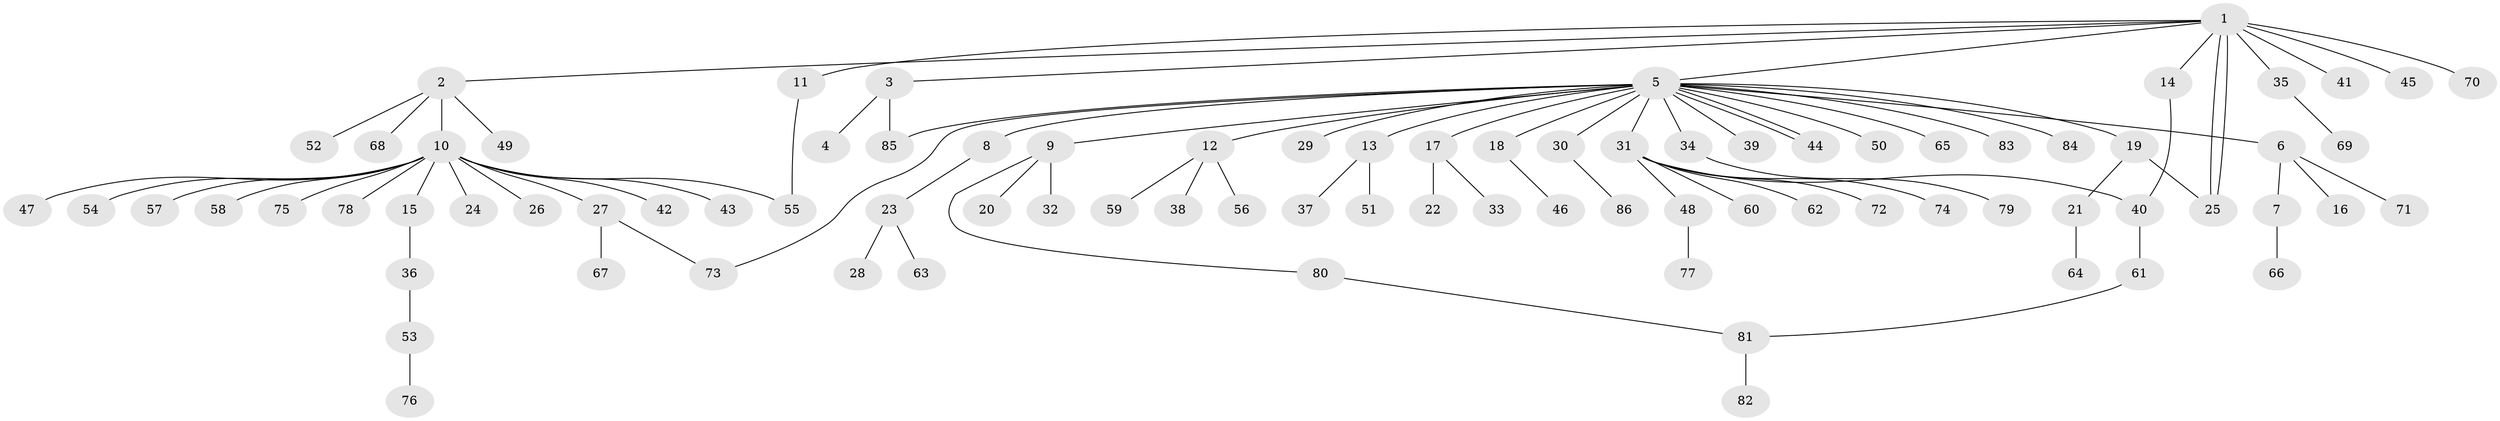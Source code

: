 // coarse degree distribution, {10: 0.015873015873015872, 4: 0.015873015873015872, 2: 0.1746031746031746, 20: 0.015873015873015872, 3: 0.1111111111111111, 13: 0.015873015873015872, 1: 0.6349206349206349, 6: 0.015873015873015872}
// Generated by graph-tools (version 1.1) at 2025/41/03/06/25 10:41:47]
// undirected, 86 vertices, 93 edges
graph export_dot {
graph [start="1"]
  node [color=gray90,style=filled];
  1;
  2;
  3;
  4;
  5;
  6;
  7;
  8;
  9;
  10;
  11;
  12;
  13;
  14;
  15;
  16;
  17;
  18;
  19;
  20;
  21;
  22;
  23;
  24;
  25;
  26;
  27;
  28;
  29;
  30;
  31;
  32;
  33;
  34;
  35;
  36;
  37;
  38;
  39;
  40;
  41;
  42;
  43;
  44;
  45;
  46;
  47;
  48;
  49;
  50;
  51;
  52;
  53;
  54;
  55;
  56;
  57;
  58;
  59;
  60;
  61;
  62;
  63;
  64;
  65;
  66;
  67;
  68;
  69;
  70;
  71;
  72;
  73;
  74;
  75;
  76;
  77;
  78;
  79;
  80;
  81;
  82;
  83;
  84;
  85;
  86;
  1 -- 2;
  1 -- 3;
  1 -- 5;
  1 -- 11;
  1 -- 14;
  1 -- 25;
  1 -- 25;
  1 -- 35;
  1 -- 41;
  1 -- 45;
  1 -- 70;
  2 -- 10;
  2 -- 49;
  2 -- 52;
  2 -- 68;
  3 -- 4;
  3 -- 85;
  5 -- 6;
  5 -- 8;
  5 -- 9;
  5 -- 12;
  5 -- 13;
  5 -- 17;
  5 -- 18;
  5 -- 19;
  5 -- 29;
  5 -- 30;
  5 -- 31;
  5 -- 34;
  5 -- 39;
  5 -- 44;
  5 -- 44;
  5 -- 50;
  5 -- 65;
  5 -- 73;
  5 -- 83;
  5 -- 84;
  5 -- 85;
  6 -- 7;
  6 -- 16;
  6 -- 71;
  7 -- 66;
  8 -- 23;
  9 -- 20;
  9 -- 32;
  9 -- 80;
  10 -- 15;
  10 -- 24;
  10 -- 26;
  10 -- 27;
  10 -- 42;
  10 -- 43;
  10 -- 47;
  10 -- 54;
  10 -- 55;
  10 -- 57;
  10 -- 58;
  10 -- 75;
  10 -- 78;
  11 -- 55;
  12 -- 38;
  12 -- 56;
  12 -- 59;
  13 -- 37;
  13 -- 51;
  14 -- 40;
  15 -- 36;
  17 -- 22;
  17 -- 33;
  18 -- 46;
  19 -- 21;
  19 -- 25;
  21 -- 64;
  23 -- 28;
  23 -- 63;
  27 -- 67;
  27 -- 73;
  30 -- 86;
  31 -- 40;
  31 -- 48;
  31 -- 60;
  31 -- 62;
  31 -- 72;
  31 -- 74;
  34 -- 79;
  35 -- 69;
  36 -- 53;
  40 -- 61;
  48 -- 77;
  53 -- 76;
  61 -- 81;
  80 -- 81;
  81 -- 82;
}
